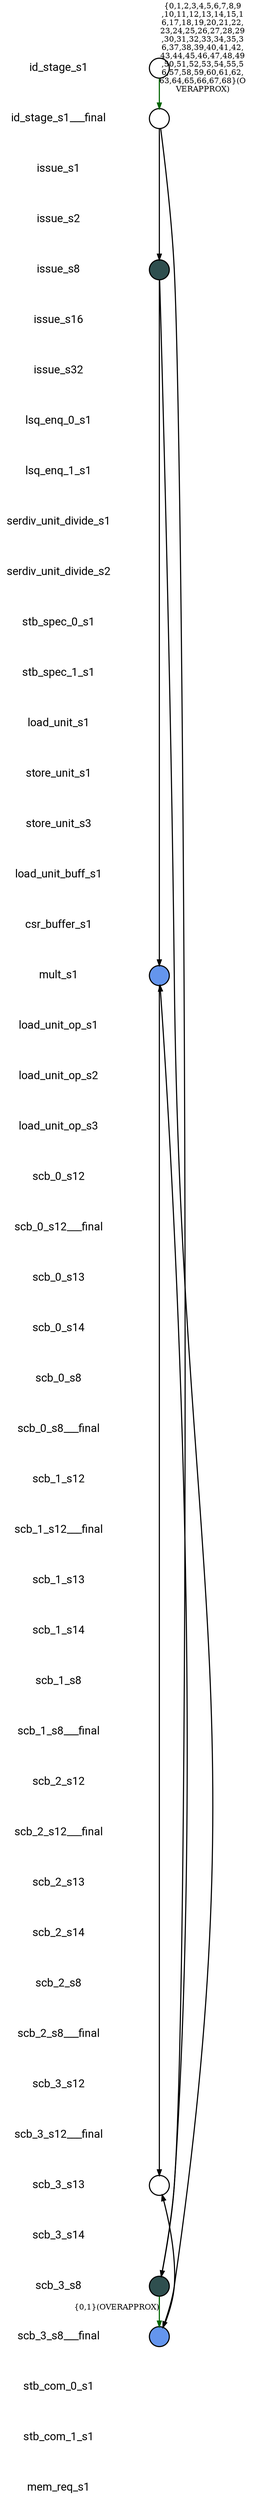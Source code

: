 
digraph G {
    edge [penwidth=2];
    node [ shape=box, fontsize=20, penwidth=2, fontname="roboto"];
    esep=0.5;
    layout=neato;
    overlap=scale;
    splines=true;

l_id_stage_s1 [label="id_stage_s1"; pos="0,-0!"; shape=none];

l_id_stage_s1___final [label="id_stage_s1___final"; pos="0,-1!"; shape=none];

l_issue_s1 [label="issue_s1"; pos="0,-2!"; shape=none];

l_issue_s2 [label="issue_s2"; pos="0,-3!"; shape=none];

l_issue_s8 [label="issue_s8"; pos="0,-4!"; shape=none];

l_issue_s16 [label="issue_s16"; pos="0,-5!"; shape=none];

l_issue_s32 [label="issue_s32"; pos="0,-6!"; shape=none];

l_lsq_enq_0_s1 [label="lsq_enq_0_s1"; pos="0,-7!"; shape=none];

l_lsq_enq_1_s1 [label="lsq_enq_1_s1"; pos="0,-8!"; shape=none];

l_serdiv_unit_divide_s1 [label="serdiv_unit_divide_s1"; pos="0,-9!"; shape=none];

l_serdiv_unit_divide_s2 [label="serdiv_unit_divide_s2"; pos="0,-10!"; shape=none];

l_stb_spec_0_s1 [label="stb_spec_0_s1"; pos="0,-11!"; shape=none];

l_stb_spec_1_s1 [label="stb_spec_1_s1"; pos="0,-12!"; shape=none];

l_load_unit_s1 [label="load_unit_s1"; pos="0,-13!"; shape=none];

l_store_unit_s1 [label="store_unit_s1"; pos="0,-14!"; shape=none];

l_store_unit_s3 [label="store_unit_s3"; pos="0,-15!"; shape=none];

l_load_unit_buff_s1 [label="load_unit_buff_s1"; pos="0,-16!"; shape=none];

l_csr_buffer_s1 [label="csr_buffer_s1"; pos="0,-17!"; shape=none];

l_mult_s1 [label="mult_s1"; pos="0,-18!"; shape=none];

l_load_unit_op_s1 [label="load_unit_op_s1"; pos="0,-19!"; shape=none];

l_load_unit_op_s2 [label="load_unit_op_s2"; pos="0,-20!"; shape=none];

l_load_unit_op_s3 [label="load_unit_op_s3"; pos="0,-21!"; shape=none];

l_scb_0_s12 [label="scb_0_s12"; pos="0,-22!"; shape=none];

l_scb_0_s12___final [label="scb_0_s12___final"; pos="0,-23!"; shape=none];

l_scb_0_s13 [label="scb_0_s13"; pos="0,-24!"; shape=none];

l_scb_0_s14 [label="scb_0_s14"; pos="0,-25!"; shape=none];

l_scb_0_s8 [label="scb_0_s8"; pos="0,-26!"; shape=none];

l_scb_0_s8___final [label="scb_0_s8___final"; pos="0,-27!"; shape=none];

l_scb_1_s12 [label="scb_1_s12"; pos="0,-28!"; shape=none];

l_scb_1_s12___final [label="scb_1_s12___final"; pos="0,-29!"; shape=none];

l_scb_1_s13 [label="scb_1_s13"; pos="0,-30!"; shape=none];

l_scb_1_s14 [label="scb_1_s14"; pos="0,-31!"; shape=none];

l_scb_1_s8 [label="scb_1_s8"; pos="0,-32!"; shape=none];

l_scb_1_s8___final [label="scb_1_s8___final"; pos="0,-33!"; shape=none];

l_scb_2_s12 [label="scb_2_s12"; pos="0,-34!"; shape=none];

l_scb_2_s12___final [label="scb_2_s12___final"; pos="0,-35!"; shape=none];

l_scb_2_s13 [label="scb_2_s13"; pos="0,-36!"; shape=none];

l_scb_2_s14 [label="scb_2_s14"; pos="0,-37!"; shape=none];

l_scb_2_s8 [label="scb_2_s8"; pos="0,-38!"; shape=none];

l_scb_2_s8___final [label="scb_2_s8___final"; pos="0,-39!"; shape=none];

l_scb_3_s12 [label="scb_3_s12"; pos="0,-40!"; shape=none];

l_scb_3_s12___final [label="scb_3_s12___final"; pos="0,-41!"; shape=none];

l_scb_3_s13 [label="scb_3_s13"; pos="0,-42!"; shape=none];

l_scb_3_s14 [label="scb_3_s14"; pos="0,-43!"; shape=none];

l_scb_3_s8 [label="scb_3_s8"; pos="0,-44!"; shape=none];

l_scb_3_s8___final [label="scb_3_s8___final"; pos="0,-45!"; shape=none];

l_stb_com_0_s1 [label="stb_com_0_s1"; pos="0,-46!"; shape=none];

l_stb_com_1_s1 [label="stb_com_1_s1"; pos="0,-47!"; shape=none];

l_mem_req_s1 [label="mem_req_s1"; pos="0,-48!"; shape=none];

n_id_stage_s1 [label=""; pos="2,-0!"; shape=circle ]; 


n_issue_s8 [style=filled, color=black, fillcolor="#2F4F4F", label=""; pos="2,-4!"; shape=circle ]; 


n_scb_3_s13 [label=""; pos="2,-42!"; shape=circle ]; 


n_scb_3_s8 [style=filled, color=black, fillcolor="#2F4F4F", label=""; pos="2,-44!"; shape=circle ]; 


n_mult_s1 [style=filled, color=black, fillcolor="#6495ED", label=""; pos="2,-18!"; shape=circle ]; 


n_id_stage_s1___final [label=""; pos="2,-1!"; shape=circle ]; 


n_scb_3_s8___final [style=filled, color=black, fillcolor="#6495ED", label=""; pos="2,-45!"; shape=circle ]; 


n_id_stage_s1 -> n_id_stage_s1___final [color="#006400", label="{0,1,2,3,4,5,6,7,8,9
,10,11,12,13,14,15,1
6,17,18,19,20,21,22,
23,24,25,26,27,28,29
,30,31,32,33,34,35,3
6,37,38,39,40,41,42,
43,44,45,46,47,48,49
,50,51,52,53,54,55,5
6,57,58,59,60,61,62,
63,64,65,66,67,68}(O
VERAPPROX)"];

n_issue_s8 -> n_scb_3_s8___final [color="black"];

n_issue_s8 -> n_mult_s1 [color="black"];

n_scb_3_s8 -> n_scb_3_s8___final [color="#006400", label="{0,1}(OVERAPPROX)"];

n_scb_3_s8 -> n_mult_s1 [color="black"];

n_mult_s1 -> n_scb_3_s13 [color="black"];

n_id_stage_s1___final -> n_issue_s8 [color="black"];

n_id_stage_s1___final -> n_scb_3_s8 [color="black"];

n_scb_3_s8___final -> n_scb_3_s13 [color="black"];
}